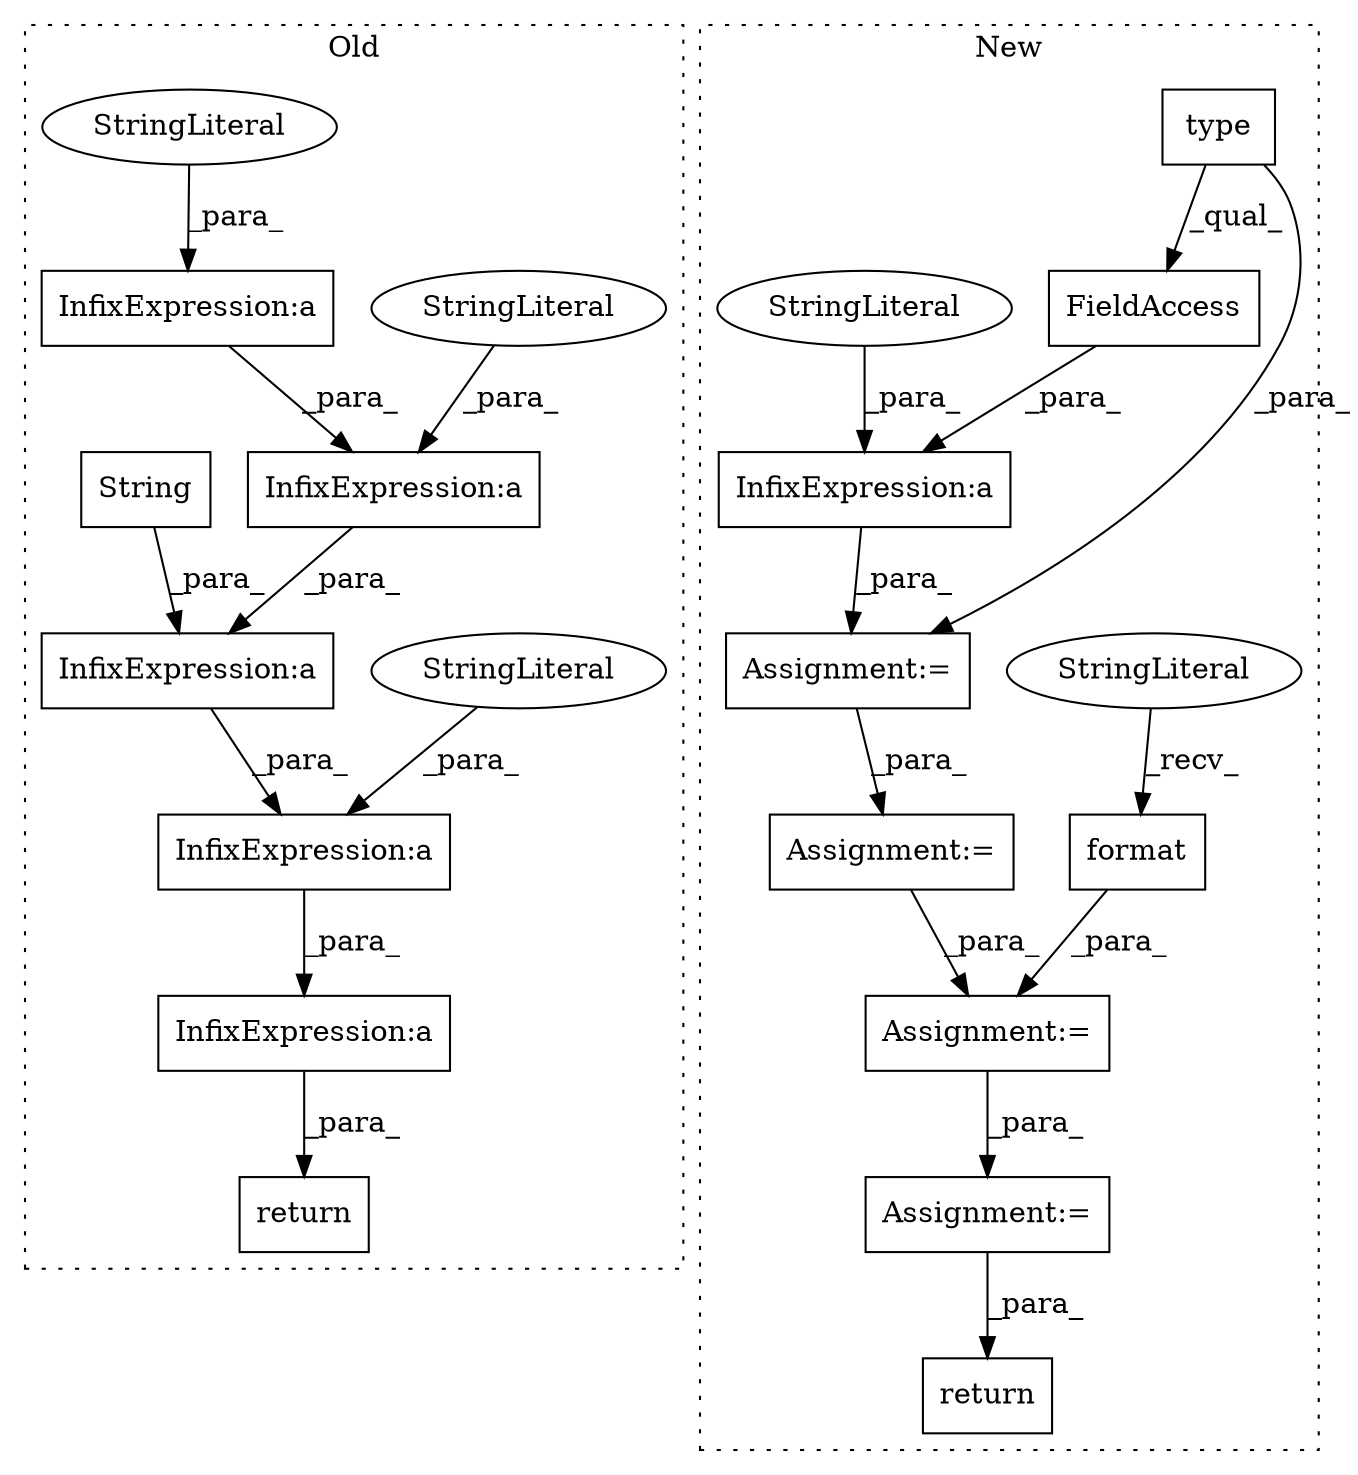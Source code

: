 digraph G {
subgraph cluster0 {
1 [label="return" a="41" s="1196" l="7" shape="box"];
5 [label="InfixExpression:a" a="27" s="1329" l="3" shape="box"];
6 [label="InfixExpression:a" a="27" s="1369" l="3" shape="box"];
7 [label="InfixExpression:a" a="27" s="1274" l="3" shape="box"];
8 [label="InfixExpression:a" a="27" s="1244" l="3" shape="box"];
9 [label="InfixExpression:a" a="27" s="1353" l="3" shape="box"];
10 [label="StringLiteral" a="45" s="1277" l="12" shape="ellipse"];
11 [label="StringLiteral" a="45" s="1210" l="34" shape="ellipse"];
12 [label="StringLiteral" a="45" s="1356" l="12" shape="ellipse"];
19 [label="String" a="32" s="1332,1351" l="7,1" shape="box"];
label = "Old";
style="dotted";
}
subgraph cluster1 {
2 [label="type" a="32" s="1237,1246" l="5,1" shape="box"];
3 [label="return" a="41" s="1567" l="7" shape="box"];
4 [label="FieldAccess" a="22" s="1237" l="19" shape="box"];
13 [label="Assignment:=" a="7" s="1474" l="2" shape="box"];
14 [label="Assignment:=" a="7" s="1405" l="2" shape="box"];
15 [label="format" a="32" s="1491,1508" l="7,1" shape="box"];
16 [label="StringLiteral" a="45" s="1476" l="14" shape="ellipse"];
17 [label="Assignment:=" a="7" s="1526" l="2" shape="box"];
18 [label="InfixExpression:a" a="27" s="1256" l="3" shape="box"];
20 [label="StringLiteral" a="45" s="1259" l="4" shape="ellipse"];
21 [label="Assignment:=" a="7" s="1353" l="2" shape="box"];
label = "New";
style="dotted";
}
2 -> 4 [label="_qual_"];
2 -> 21 [label="_para_"];
4 -> 18 [label="_para_"];
5 -> 9 [label="_para_"];
6 -> 1 [label="_para_"];
7 -> 5 [label="_para_"];
8 -> 7 [label="_para_"];
9 -> 6 [label="_para_"];
10 -> 7 [label="_para_"];
11 -> 8 [label="_para_"];
12 -> 9 [label="_para_"];
13 -> 17 [label="_para_"];
14 -> 13 [label="_para_"];
15 -> 13 [label="_para_"];
16 -> 15 [label="_recv_"];
17 -> 3 [label="_para_"];
18 -> 21 [label="_para_"];
19 -> 5 [label="_para_"];
20 -> 18 [label="_para_"];
21 -> 14 [label="_para_"];
}